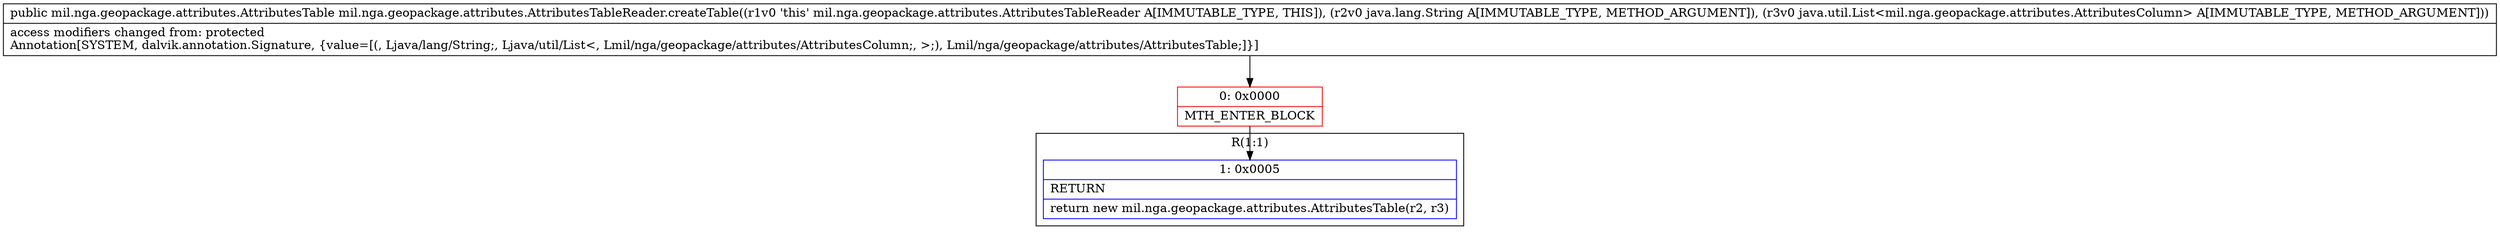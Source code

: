 digraph "CFG formil.nga.geopackage.attributes.AttributesTableReader.createTable(Ljava\/lang\/String;Ljava\/util\/List;)Lmil\/nga\/geopackage\/attributes\/AttributesTable;" {
subgraph cluster_Region_1450784347 {
label = "R(1:1)";
node [shape=record,color=blue];
Node_1 [shape=record,label="{1\:\ 0x0005|RETURN\l|return new mil.nga.geopackage.attributes.AttributesTable(r2, r3)\l}"];
}
Node_0 [shape=record,color=red,label="{0\:\ 0x0000|MTH_ENTER_BLOCK\l}"];
MethodNode[shape=record,label="{public mil.nga.geopackage.attributes.AttributesTable mil.nga.geopackage.attributes.AttributesTableReader.createTable((r1v0 'this' mil.nga.geopackage.attributes.AttributesTableReader A[IMMUTABLE_TYPE, THIS]), (r2v0 java.lang.String A[IMMUTABLE_TYPE, METHOD_ARGUMENT]), (r3v0 java.util.List\<mil.nga.geopackage.attributes.AttributesColumn\> A[IMMUTABLE_TYPE, METHOD_ARGUMENT]))  | access modifiers changed from: protected\lAnnotation[SYSTEM, dalvik.annotation.Signature, \{value=[(, Ljava\/lang\/String;, Ljava\/util\/List\<, Lmil\/nga\/geopackage\/attributes\/AttributesColumn;, \>;), Lmil\/nga\/geopackage\/attributes\/AttributesTable;]\}]\l}"];
MethodNode -> Node_0;
Node_0 -> Node_1;
}

